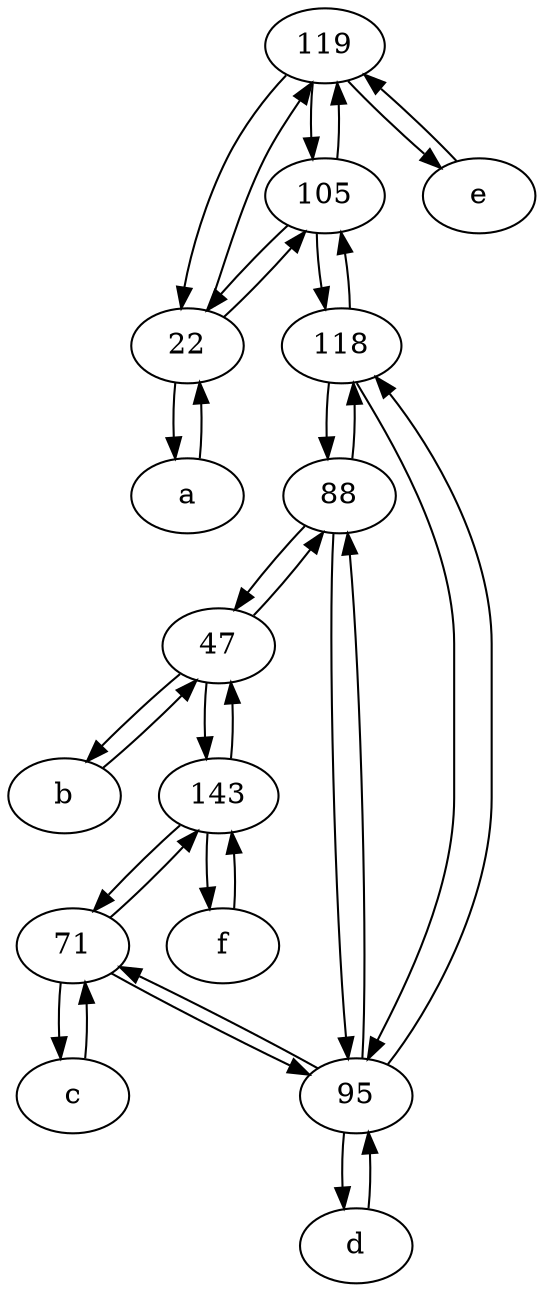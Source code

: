 digraph  {
	119;
	105;
	47;
	22;
	d [pos="20,30!"];
	95;
	88;
	143;
	e [pos="30,50!"];
	118;
	a [pos="40,10!"];
	f [pos="15,45!"];
	b [pos="50,20!"];
	71;
	c [pos="20,10!"];
	119 -> 105;
	d -> 95;
	47 -> b;
	105 -> 118;
	95 -> 71;
	b -> 47;
	71 -> 143;
	22 -> 119;
	47 -> 143;
	95 -> d;
	105 -> 119;
	c -> 71;
	71 -> 95;
	22 -> a;
	143 -> 71;
	88 -> 47;
	a -> 22;
	119 -> e;
	143 -> f;
	22 -> 105;
	88 -> 118;
	88 -> 95;
	118 -> 88;
	95 -> 88;
	f -> 143;
	47 -> 88;
	71 -> c;
	118 -> 105;
	118 -> 95;
	119 -> 22;
	95 -> 118;
	143 -> 47;
	e -> 119;
	105 -> 22;

	}